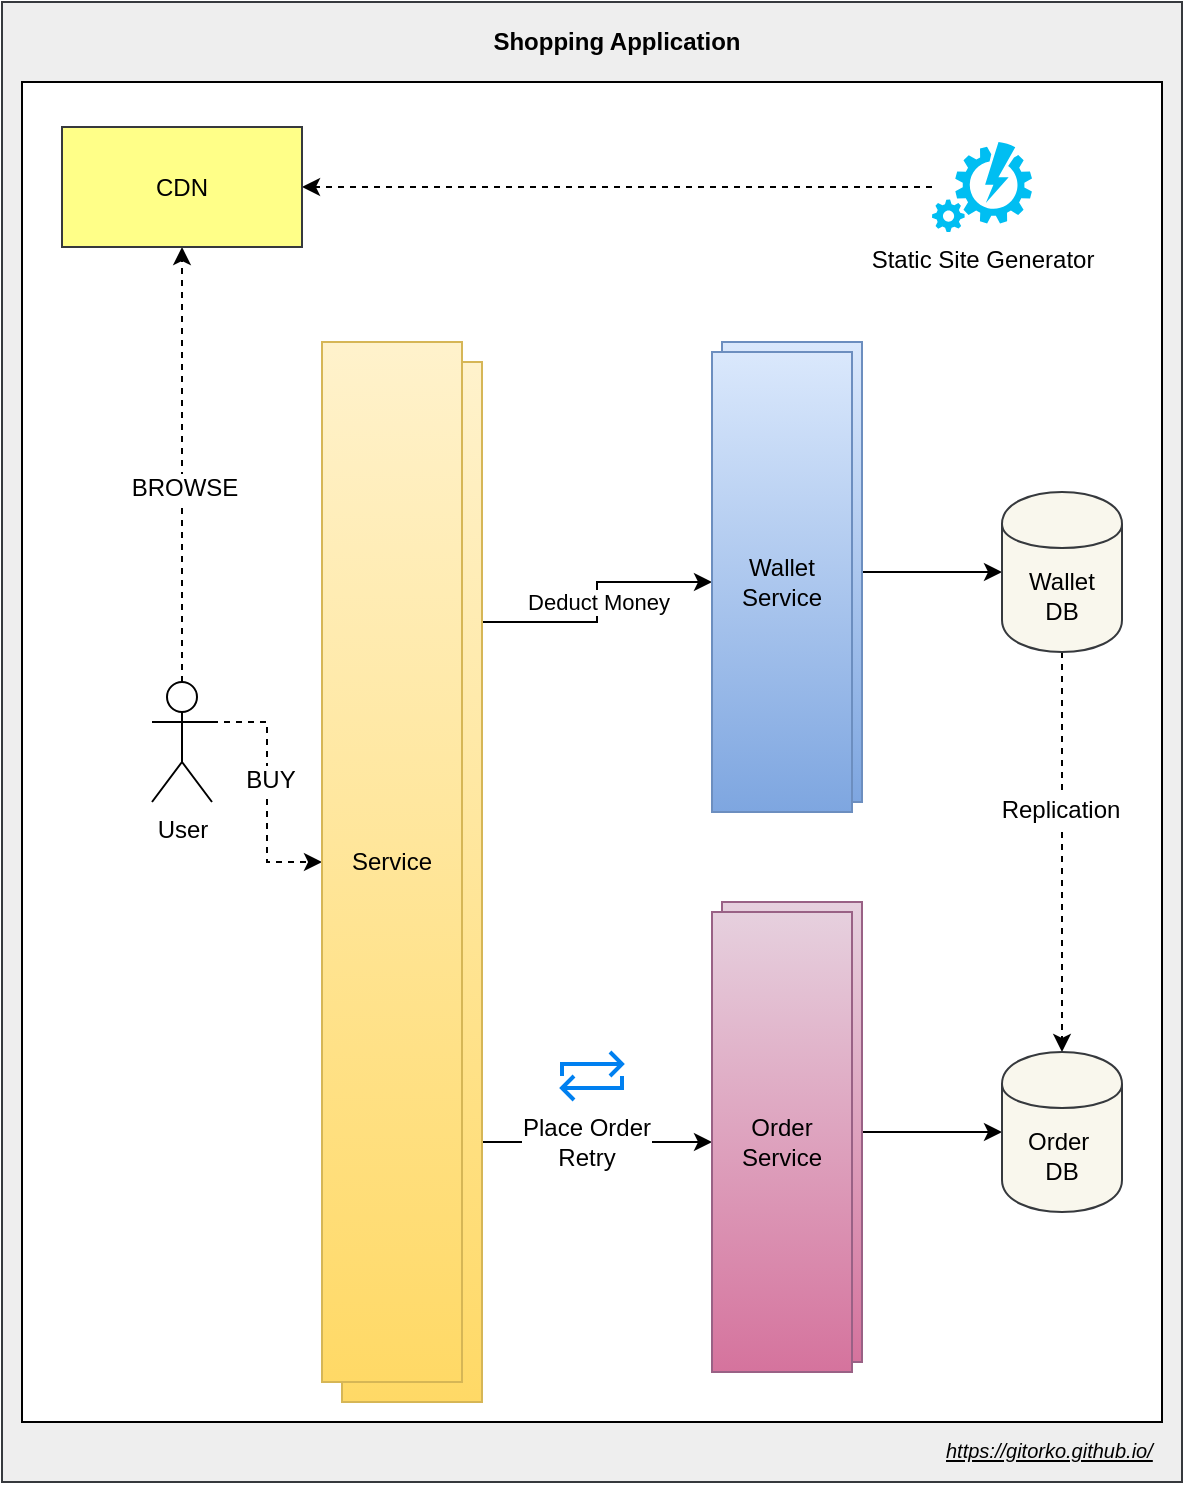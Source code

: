 <mxfile version="12.6.5" type="device"><diagram id="DrA5PquCs80kaGM3D-1s" name="Page-1"><mxGraphModel dx="1606" dy="2052" grid="1" gridSize="10" guides="1" tooltips="1" connect="1" arrows="1" fold="1" page="1" pageScale="1" pageWidth="500" pageHeight="1200" math="0" shadow="0"><root><mxCell id="0"/><mxCell id="1" parent="0"/><mxCell id="etvL9J5SQtRsxApmEyAv-33" value="" style="rounded=0;whiteSpace=wrap;html=1;fillColor=#eeeeee;strokeColor=#36393d;" parent="1" vertex="1"><mxGeometry x="-60" y="-60" width="590" height="740" as="geometry"/></mxCell><mxCell id="etvL9J5SQtRsxApmEyAv-32" value="" style="rounded=0;whiteSpace=wrap;html=1;" parent="1" vertex="1"><mxGeometry x="-50" y="-20" width="570" height="670" as="geometry"/></mxCell><mxCell id="PSwUw0whAQkL3AE9tkfO-19" style="edgeStyle=orthogonalEdgeStyle;rounded=0;orthogonalLoop=1;jettySize=auto;html=1;dashed=1;" parent="1" source="etvL9J5SQtRsxApmEyAv-3" target="PSwUw0whAQkL3AE9tkfO-17" edge="1"><mxGeometry relative="1" as="geometry"/></mxCell><mxCell id="PSwUw0whAQkL3AE9tkfO-22" value="BROWSE" style="text;html=1;align=center;verticalAlign=middle;resizable=0;points=[];labelBackgroundColor=#ffffff;" parent="PSwUw0whAQkL3AE9tkfO-19" vertex="1" connectable="0"><mxGeometry x="-0.108" y="-1" relative="1" as="geometry"><mxPoint as="offset"/></mxGeometry></mxCell><mxCell id="PSwUw0whAQkL3AE9tkfO-20" style="edgeStyle=orthogonalEdgeStyle;rounded=0;orthogonalLoop=1;jettySize=auto;html=1;exitX=1;exitY=0.333;exitDx=0;exitDy=0;exitPerimeter=0;entryX=0;entryY=0.5;entryDx=0;entryDy=0;dashed=1;" parent="1" source="etvL9J5SQtRsxApmEyAv-3" target="4Turkf67unpncgb_imCa-1" edge="1"><mxGeometry relative="1" as="geometry"/></mxCell><mxCell id="PSwUw0whAQkL3AE9tkfO-21" value="BUY" style="text;html=1;align=center;verticalAlign=middle;resizable=0;points=[];labelBackgroundColor=#ffffff;" parent="PSwUw0whAQkL3AE9tkfO-20" vertex="1" connectable="0"><mxGeometry x="-0.096" y="1" relative="1" as="geometry"><mxPoint as="offset"/></mxGeometry></mxCell><mxCell id="etvL9J5SQtRsxApmEyAv-3" value="User" style="shape=umlActor;verticalLabelPosition=bottom;labelBackgroundColor=#ffffff;verticalAlign=top;html=1;outlineConnect=0;" parent="1" vertex="1"><mxGeometry x="15" y="280" width="30" height="60" as="geometry"/></mxCell><mxCell id="PSwUw0whAQkL3AE9tkfO-11" style="edgeStyle=orthogonalEdgeStyle;rounded=0;orthogonalLoop=1;jettySize=auto;html=1;exitX=1;exitY=0.75;exitDx=0;exitDy=0;entryX=0;entryY=0.5;entryDx=0;entryDy=0;" parent="1" source="etvL9J5SQtRsxApmEyAv-18" target="PSwUw0whAQkL3AE9tkfO-8" edge="1"><mxGeometry relative="1" as="geometry"/></mxCell><mxCell id="PSwUw0whAQkL3AE9tkfO-13" value="Place Order&lt;br&gt;Retry" style="text;html=1;align=center;verticalAlign=middle;resizable=0;points=[];labelBackgroundColor=#ffffff;" parent="PSwUw0whAQkL3AE9tkfO-11" vertex="1" connectable="0"><mxGeometry x="0.2" y="-1" relative="1" as="geometry"><mxPoint x="-17" y="-1" as="offset"/></mxGeometry></mxCell><mxCell id="PSwUw0whAQkL3AE9tkfO-12" value="Deduct Money" style="edgeStyle=orthogonalEdgeStyle;rounded=0;orthogonalLoop=1;jettySize=auto;html=1;exitX=1;exitY=0.25;exitDx=0;exitDy=0;" parent="1" source="etvL9J5SQtRsxApmEyAv-18" target="PSwUw0whAQkL3AE9tkfO-7" edge="1"><mxGeometry relative="1" as="geometry"/></mxCell><mxCell id="etvL9J5SQtRsxApmEyAv-18" value="Service" style="rounded=0;whiteSpace=wrap;html=1;gradientColor=#ffd966;fillColor=#fff2cc;strokeColor=#d6b656;" parent="1" vertex="1"><mxGeometry x="110" y="120" width="70" height="520" as="geometry"/></mxCell><mxCell id="etvL9J5SQtRsxApmEyAv-34" value="Shopping Application" style="text;html=1;strokeColor=none;fillColor=none;align=center;verticalAlign=middle;whiteSpace=wrap;rounded=0;fontStyle=1" parent="1" vertex="1"><mxGeometry x="170" y="-50" width="155" height="20" as="geometry"/></mxCell><UserObject label="&lt;i&gt;&lt;u&gt;&lt;font style=&quot;font-size: 10px&quot;&gt;https://gitorko.github.io/&lt;/font&gt;&lt;/u&gt;&lt;/i&gt;" link="https://gitorko.github.io/" id="etvL9J5SQtRsxApmEyAv-35"><mxCell style="text;html=1;" parent="1" vertex="1"><mxGeometry x="410" y="650" width="110" height="30" as="geometry"/></mxCell></UserObject><mxCell id="4Turkf67unpncgb_imCa-1" value="Service" style="rounded=0;whiteSpace=wrap;html=1;gradientColor=#ffd966;fillColor=#fff2cc;strokeColor=#d6b656;" parent="1" vertex="1"><mxGeometry x="100" y="110" width="70" height="520" as="geometry"/></mxCell><mxCell id="PSwUw0whAQkL3AE9tkfO-6" style="edgeStyle=orthogonalEdgeStyle;rounded=0;orthogonalLoop=1;jettySize=auto;html=1;" parent="1" source="PSwUw0whAQkL3AE9tkfO-1" target="PSwUw0whAQkL3AE9tkfO-3" edge="1"><mxGeometry relative="1" as="geometry"/></mxCell><mxCell id="PSwUw0whAQkL3AE9tkfO-1" value="Wallet Service" style="rounded=0;whiteSpace=wrap;html=1;gradientColor=#7ea6e0;fillColor=#dae8fc;strokeColor=#6c8ebf;" parent="1" vertex="1"><mxGeometry x="300" y="110" width="70" height="230" as="geometry"/></mxCell><mxCell id="PSwUw0whAQkL3AE9tkfO-5" style="edgeStyle=orthogonalEdgeStyle;rounded=0;orthogonalLoop=1;jettySize=auto;html=1;" parent="1" source="PSwUw0whAQkL3AE9tkfO-2" target="PSwUw0whAQkL3AE9tkfO-4" edge="1"><mxGeometry relative="1" as="geometry"/></mxCell><mxCell id="PSwUw0whAQkL3AE9tkfO-2" value="Order Service" style="rounded=0;whiteSpace=wrap;html=1;gradientColor=#d5739d;fillColor=#e6d0de;strokeColor=#996185;" parent="1" vertex="1"><mxGeometry x="300" y="390" width="70" height="230" as="geometry"/></mxCell><mxCell id="PSwUw0whAQkL3AE9tkfO-14" style="edgeStyle=orthogonalEdgeStyle;rounded=0;orthogonalLoop=1;jettySize=auto;html=1;dashed=1;" parent="1" source="PSwUw0whAQkL3AE9tkfO-3" target="PSwUw0whAQkL3AE9tkfO-4" edge="1"><mxGeometry relative="1" as="geometry"/></mxCell><mxCell id="PSwUw0whAQkL3AE9tkfO-15" value="Replication" style="text;html=1;align=center;verticalAlign=middle;resizable=0;points=[];labelBackgroundColor=#ffffff;" parent="PSwUw0whAQkL3AE9tkfO-14" vertex="1" connectable="0"><mxGeometry x="-0.21" y="-1" relative="1" as="geometry"><mxPoint as="offset"/></mxGeometry></mxCell><mxCell id="PSwUw0whAQkL3AE9tkfO-3" value="Wallet &lt;br&gt;DB" style="shape=cylinder;whiteSpace=wrap;html=1;boundedLbl=1;backgroundOutline=1;fillColor=#f9f7ed;strokeColor=#36393d;" parent="1" vertex="1"><mxGeometry x="440" y="185" width="60" height="80" as="geometry"/></mxCell><mxCell id="PSwUw0whAQkL3AE9tkfO-4" value="Order&amp;nbsp;&lt;br&gt;DB" style="shape=cylinder;whiteSpace=wrap;html=1;boundedLbl=1;backgroundOutline=1;fillColor=#f9f7ed;strokeColor=#36393d;" parent="1" vertex="1"><mxGeometry x="440" y="465" width="60" height="80" as="geometry"/></mxCell><mxCell id="PSwUw0whAQkL3AE9tkfO-7" value="Wallet Service" style="rounded=0;whiteSpace=wrap;html=1;gradientColor=#7ea6e0;fillColor=#dae8fc;strokeColor=#6c8ebf;" parent="1" vertex="1"><mxGeometry x="295" y="115" width="70" height="230" as="geometry"/></mxCell><mxCell id="PSwUw0whAQkL3AE9tkfO-8" value="Order Service" style="rounded=0;whiteSpace=wrap;html=1;gradientColor=#d5739d;fillColor=#e6d0de;strokeColor=#996185;" parent="1" vertex="1"><mxGeometry x="295" y="395" width="70" height="230" as="geometry"/></mxCell><mxCell id="PSwUw0whAQkL3AE9tkfO-18" style="edgeStyle=orthogonalEdgeStyle;rounded=0;orthogonalLoop=1;jettySize=auto;html=1;entryX=1;entryY=0.5;entryDx=0;entryDy=0;dashed=1;" parent="1" source="PSwUw0whAQkL3AE9tkfO-16" target="PSwUw0whAQkL3AE9tkfO-17" edge="1"><mxGeometry relative="1" as="geometry"/></mxCell><mxCell id="PSwUw0whAQkL3AE9tkfO-16" value="Static Site Generator" style="verticalLabelPosition=bottom;html=1;verticalAlign=top;align=center;strokeColor=none;fillColor=#00BEF2;shape=mxgraph.azure.automation;pointerEvents=1;" parent="1" vertex="1"><mxGeometry x="405" y="10" width="50" height="45" as="geometry"/></mxCell><mxCell id="PSwUw0whAQkL3AE9tkfO-17" value="CDN" style="rounded=0;whiteSpace=wrap;html=1;fillColor=#ffff88;strokeColor=#36393d;" parent="1" vertex="1"><mxGeometry x="-30" y="2.5" width="120" height="60" as="geometry"/></mxCell><mxCell id="PyMZ8kut6ddPEvd_1vOV-2" value="" style="html=1;verticalLabelPosition=bottom;align=center;labelBackgroundColor=#ffffff;verticalAlign=top;strokeWidth=2;strokeColor=#0080F0;shadow=0;dashed=0;shape=mxgraph.ios7.icons.repeat;pointerEvents=1" vertex="1" parent="1"><mxGeometry x="220" y="465" width="30" height="24" as="geometry"/></mxCell></root></mxGraphModel></diagram></mxfile>